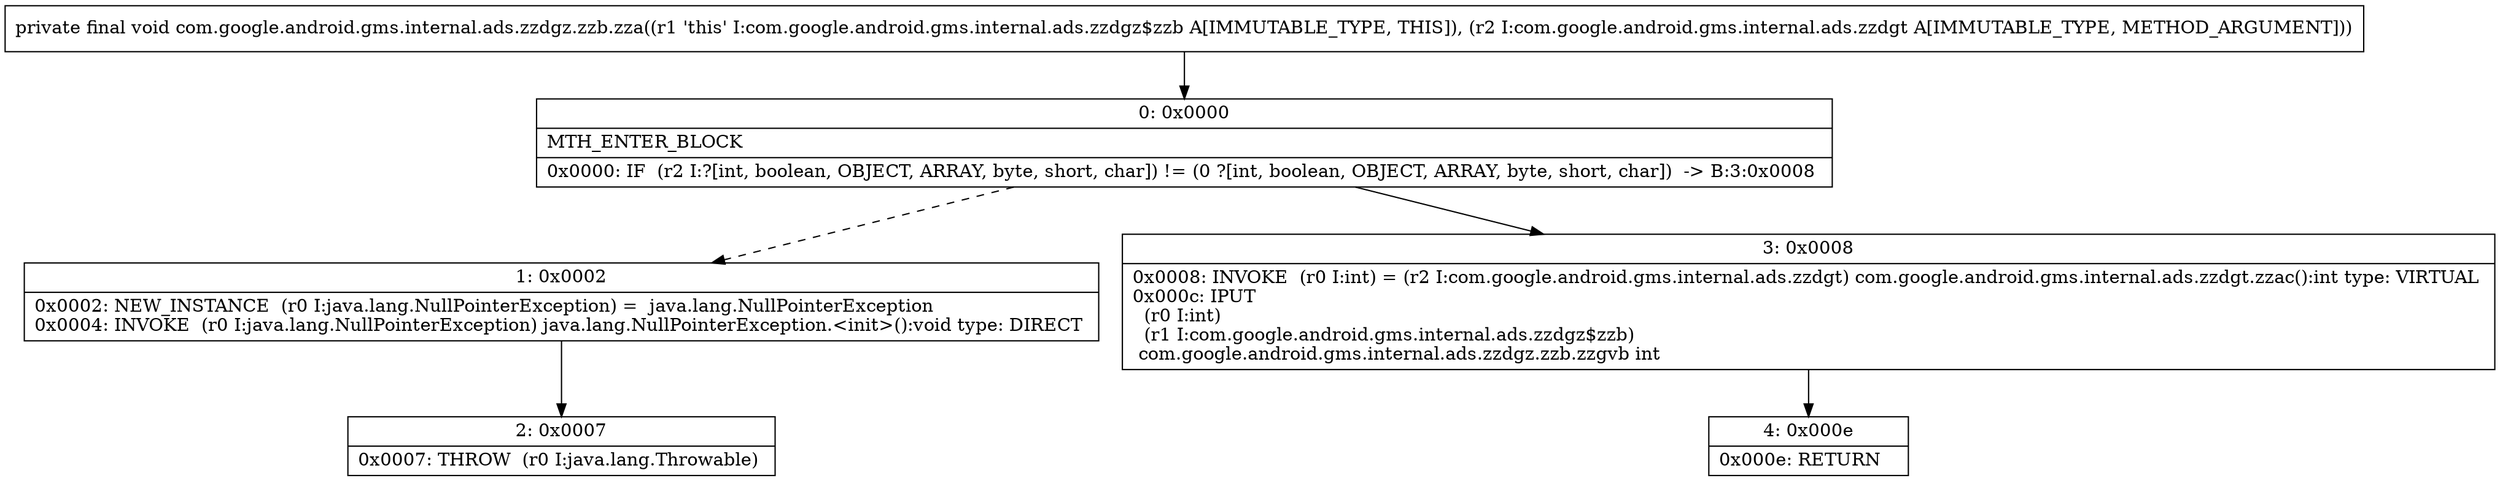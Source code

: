digraph "CFG forcom.google.android.gms.internal.ads.zzdgz.zzb.zza(Lcom\/google\/android\/gms\/internal\/ads\/zzdgt;)V" {
Node_0 [shape=record,label="{0\:\ 0x0000|MTH_ENTER_BLOCK\l|0x0000: IF  (r2 I:?[int, boolean, OBJECT, ARRAY, byte, short, char]) != (0 ?[int, boolean, OBJECT, ARRAY, byte, short, char])  \-\> B:3:0x0008 \l}"];
Node_1 [shape=record,label="{1\:\ 0x0002|0x0002: NEW_INSTANCE  (r0 I:java.lang.NullPointerException) =  java.lang.NullPointerException \l0x0004: INVOKE  (r0 I:java.lang.NullPointerException) java.lang.NullPointerException.\<init\>():void type: DIRECT \l}"];
Node_2 [shape=record,label="{2\:\ 0x0007|0x0007: THROW  (r0 I:java.lang.Throwable) \l}"];
Node_3 [shape=record,label="{3\:\ 0x0008|0x0008: INVOKE  (r0 I:int) = (r2 I:com.google.android.gms.internal.ads.zzdgt) com.google.android.gms.internal.ads.zzdgt.zzac():int type: VIRTUAL \l0x000c: IPUT  \l  (r0 I:int)\l  (r1 I:com.google.android.gms.internal.ads.zzdgz$zzb)\l com.google.android.gms.internal.ads.zzdgz.zzb.zzgvb int \l}"];
Node_4 [shape=record,label="{4\:\ 0x000e|0x000e: RETURN   \l}"];
MethodNode[shape=record,label="{private final void com.google.android.gms.internal.ads.zzdgz.zzb.zza((r1 'this' I:com.google.android.gms.internal.ads.zzdgz$zzb A[IMMUTABLE_TYPE, THIS]), (r2 I:com.google.android.gms.internal.ads.zzdgt A[IMMUTABLE_TYPE, METHOD_ARGUMENT])) }"];
MethodNode -> Node_0;
Node_0 -> Node_1[style=dashed];
Node_0 -> Node_3;
Node_1 -> Node_2;
Node_3 -> Node_4;
}

